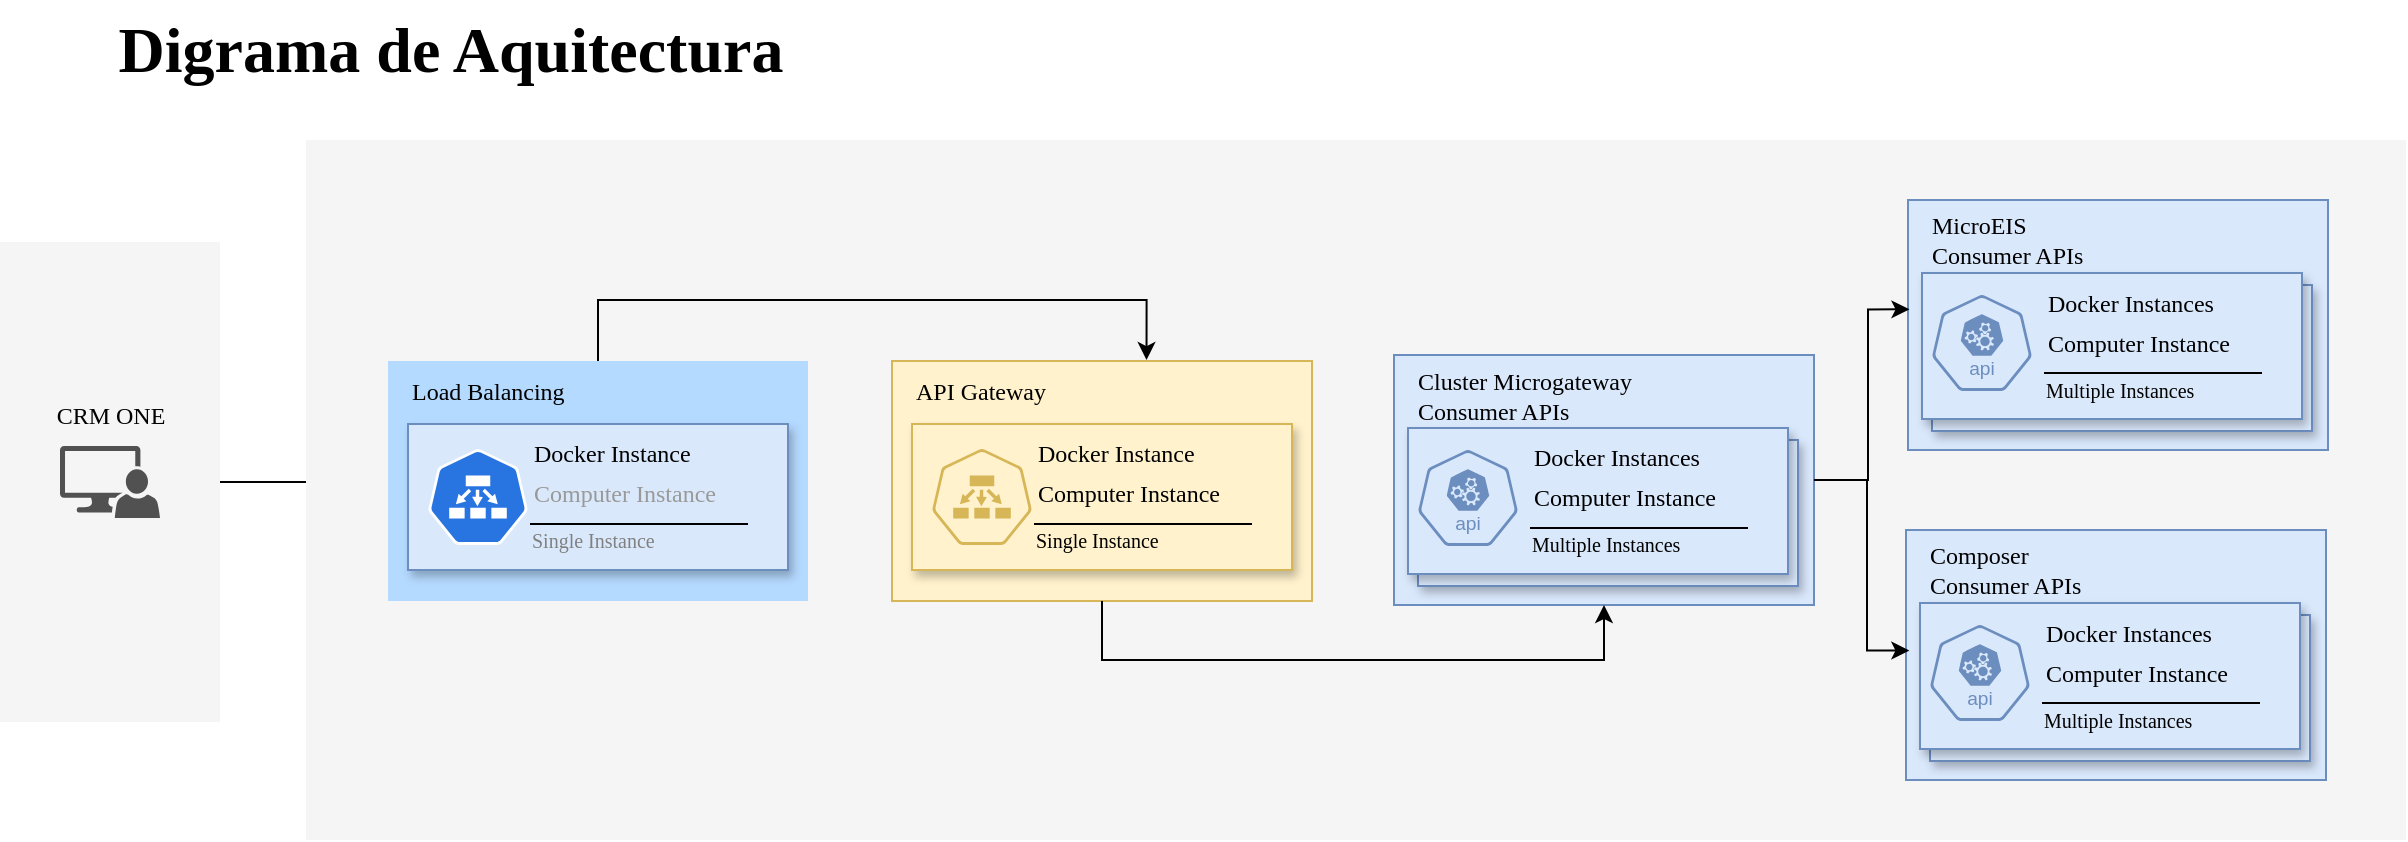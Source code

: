 <mxfile version="22.1.18" type="github">
  <diagram name="Page-1" id="2YBvvXClWsGukQMizWep">
    <mxGraphModel dx="1460" dy="1103" grid="1" gridSize="10" guides="1" tooltips="1" connect="1" arrows="1" fold="1" page="1" pageScale="1" pageWidth="850" pageHeight="1100" math="0" shadow="0">
      <root>
        <mxCell id="0" />
        <mxCell id="1" parent="0" />
        <mxCell id="VI5VEpIVLjL-skiSAM5E-142" value="" style="group" vertex="1" connectable="0" parent="1">
          <mxGeometry y="110" width="1203" height="350" as="geometry" />
        </mxCell>
        <mxCell id="VI5VEpIVLjL-skiSAM5E-93" value="" style="group" vertex="1" connectable="0" parent="VI5VEpIVLjL-skiSAM5E-142">
          <mxGeometry y="51" width="110" height="240" as="geometry" />
        </mxCell>
        <mxCell id="VI5VEpIVLjL-skiSAM5E-4" value="" style="verticalLabelPosition=bottom;verticalAlign=top;html=1;shape=mxgraph.basic.rect;fillColor2=none;strokeWidth=1;size=20;indent=5;fillColor=#f5f5f5;strokeColor=none;fontColor=#333333;" vertex="1" parent="VI5VEpIVLjL-skiSAM5E-93">
          <mxGeometry width="110" height="240" as="geometry" />
        </mxCell>
        <mxCell id="VI5VEpIVLjL-skiSAM5E-5" value="CRM ONE" style="text;html=1;align=center;verticalAlign=middle;resizable=0;points=[];autosize=1;strokeColor=none;fillColor=none;fontFamily=Verdana;" vertex="1" parent="VI5VEpIVLjL-skiSAM5E-93">
          <mxGeometry x="15" y="72" width="80" height="30" as="geometry" />
        </mxCell>
        <mxCell id="VI5VEpIVLjL-skiSAM5E-7" value="" style="sketch=0;pointerEvents=1;shadow=0;dashed=0;html=1;strokeColor=none;labelPosition=center;verticalLabelPosition=bottom;verticalAlign=top;align=center;fillColor=#515151;shape=mxgraph.mscae.system_center.admin_console" vertex="1" parent="VI5VEpIVLjL-skiSAM5E-93">
          <mxGeometry x="30" y="102" width="50" height="36" as="geometry" />
        </mxCell>
        <mxCell id="VI5VEpIVLjL-skiSAM5E-94" style="edgeStyle=orthogonalEdgeStyle;rounded=0;orthogonalLoop=1;jettySize=auto;html=1;entryX=0;entryY=0.5;entryDx=0;entryDy=0;" edge="1" parent="VI5VEpIVLjL-skiSAM5E-142" source="VI5VEpIVLjL-skiSAM5E-4" target="VI5VEpIVLjL-skiSAM5E-59">
          <mxGeometry relative="1" as="geometry" />
        </mxCell>
        <mxCell id="VI5VEpIVLjL-skiSAM5E-19" value="" style="verticalLabelPosition=bottom;verticalAlign=top;html=1;shape=mxgraph.basic.rect;fillColor2=none;strokeWidth=1;size=20;indent=5;fillColor=#f5f5f5;strokeColor=none;fontColor=#333333;" vertex="1" parent="VI5VEpIVLjL-skiSAM5E-142">
          <mxGeometry x="153" width="1050" height="350" as="geometry" />
        </mxCell>
        <mxCell id="VI5VEpIVLjL-skiSAM5E-88" value="" style="group" vertex="1" connectable="0" parent="VI5VEpIVLjL-skiSAM5E-142">
          <mxGeometry x="194" y="110.5" width="211" height="120" as="geometry" />
        </mxCell>
        <mxCell id="VI5VEpIVLjL-skiSAM5E-59" value="" style="whiteSpace=wrap;html=1;movable=1;resizable=1;rotatable=1;deletable=1;editable=1;locked=0;connectable=1;fillColor=#B5DAFF;strokeColor=none;" vertex="1" parent="VI5VEpIVLjL-skiSAM5E-88">
          <mxGeometry width="210" height="120" as="geometry" />
        </mxCell>
        <mxCell id="VI5VEpIVLjL-skiSAM5E-60" value="" style="verticalLabelPosition=bottom;verticalAlign=top;html=1;shape=mxgraph.basic.rect;fillColor2=none;strokeWidth=1;size=20;indent=5;strokeColor=#6c8ebf;shadow=1;fillColor=#dae8fc;movable=1;resizable=1;rotatable=1;deletable=1;editable=1;locked=0;connectable=1;" vertex="1" parent="VI5VEpIVLjL-skiSAM5E-88">
          <mxGeometry x="10" y="31.5" width="190" height="73" as="geometry" />
        </mxCell>
        <mxCell id="VI5VEpIVLjL-skiSAM5E-62" value="Docker Instance" style="text;html=1;align=left;verticalAlign=middle;resizable=1;points=[];autosize=1;strokeColor=none;fillColor=none;fontFamily=Verdana;movable=1;rotatable=1;deletable=1;editable=1;locked=0;connectable=1;" vertex="1" parent="VI5VEpIVLjL-skiSAM5E-88">
          <mxGeometry x="71" y="31.5" width="120" height="30" as="geometry" />
        </mxCell>
        <mxCell id="VI5VEpIVLjL-skiSAM5E-63" value="Single Instance" style="text;html=1;align=left;verticalAlign=middle;resizable=1;points=[];autosize=1;strokeColor=none;fillColor=none;fontFamily=Verdana;fontSize=10;fontColor=#808080;movable=1;rotatable=1;deletable=1;editable=1;locked=0;connectable=1;" vertex="1" parent="VI5VEpIVLjL-skiSAM5E-88">
          <mxGeometry x="70" y="74.5" width="100" height="30" as="geometry" />
        </mxCell>
        <mxCell id="VI5VEpIVLjL-skiSAM5E-64" value="&lt;font&gt;Computer Instance&lt;/font&gt;" style="text;html=1;align=left;verticalAlign=middle;resizable=1;points=[];autosize=1;strokeColor=none;fillColor=none;fontFamily=Verdana;fontColor=#999999;movable=1;rotatable=1;deletable=1;editable=1;locked=0;connectable=1;" vertex="1" parent="VI5VEpIVLjL-skiSAM5E-88">
          <mxGeometry x="71" y="51.5" width="140" height="30" as="geometry" />
        </mxCell>
        <mxCell id="VI5VEpIVLjL-skiSAM5E-65" value="" style="endArrow=none;html=1;rounded=0;movable=1;resizable=1;rotatable=1;deletable=1;editable=1;locked=0;connectable=1;" edge="1" parent="VI5VEpIVLjL-skiSAM5E-88">
          <mxGeometry width="50" height="50" relative="1" as="geometry">
            <mxPoint x="71" y="81.5" as="sourcePoint" />
            <mxPoint x="180" y="81.5" as="targetPoint" />
          </mxGeometry>
        </mxCell>
        <mxCell id="VI5VEpIVLjL-skiSAM5E-66" value="Load Balancing" style="text;html=1;align=left;verticalAlign=middle;resizable=1;points=[];autosize=1;strokeColor=none;fillColor=none;fontFamily=Verdana;movable=1;rotatable=1;deletable=1;editable=1;locked=0;connectable=1;" vertex="1" parent="VI5VEpIVLjL-skiSAM5E-88">
          <mxGeometry x="10" width="110" height="30" as="geometry" />
        </mxCell>
        <mxCell id="VI5VEpIVLjL-skiSAM5E-87" value="" style="aspect=fixed;sketch=0;html=1;dashed=0;whitespace=wrap;fillColor=#2875E2;strokeColor=#ffffff;points=[[0.005,0.63,0],[0.1,0.2,0],[0.9,0.2,0],[0.5,0,0],[0.995,0.63,0],[0.72,0.99,0],[0.5,1,0],[0.28,0.99,0]];shape=mxgraph.kubernetes.icon2;prIcon=ep" vertex="1" parent="VI5VEpIVLjL-skiSAM5E-88">
          <mxGeometry x="20" y="44" width="50" height="48" as="geometry" />
        </mxCell>
        <mxCell id="VI5VEpIVLjL-skiSAM5E-89" value="" style="group" vertex="1" connectable="0" parent="VI5VEpIVLjL-skiSAM5E-142">
          <mxGeometry x="446" y="110.5" width="211" height="120" as="geometry" />
        </mxCell>
        <mxCell id="VI5VEpIVLjL-skiSAM5E-43" value="" style="whiteSpace=wrap;html=1;movable=1;resizable=1;rotatable=1;deletable=1;editable=1;locked=0;connectable=1;strokeColor=#d6b656;fillColor=#fff2cc;" vertex="1" parent="VI5VEpIVLjL-skiSAM5E-89">
          <mxGeometry width="210" height="120" as="geometry" />
        </mxCell>
        <mxCell id="VI5VEpIVLjL-skiSAM5E-39" value="" style="verticalLabelPosition=bottom;verticalAlign=top;html=1;shape=mxgraph.basic.rect;fillColor2=none;strokeWidth=1;size=20;indent=5;strokeColor=#d6b656;shadow=1;fillColor=#fff2cc;movable=1;resizable=1;rotatable=1;deletable=1;editable=1;locked=0;connectable=1;" vertex="1" parent="VI5VEpIVLjL-skiSAM5E-89">
          <mxGeometry x="10" y="31.5" width="190" height="73" as="geometry" />
        </mxCell>
        <mxCell id="VI5VEpIVLjL-skiSAM5E-40" value="" style="aspect=fixed;sketch=0;html=1;dashed=0;whitespace=wrap;points=[[0.005,0.63,0],[0.1,0.2,0],[0.9,0.2,0],[0.5,0,0],[0.995,0.63,0],[0.72,0.99,0],[0.5,1,0],[0.28,0.99,0]];shape=mxgraph.kubernetes.icon2;prIcon=ep;movable=1;resizable=1;rotatable=1;deletable=1;editable=1;locked=0;connectable=1;strokeColor=#d6b656;fillColor=#fff2cc;" vertex="1" parent="VI5VEpIVLjL-skiSAM5E-89">
          <mxGeometry x="20" y="44" width="50" height="48" as="geometry" />
        </mxCell>
        <mxCell id="VI5VEpIVLjL-skiSAM5E-29" value="Docker Instance" style="text;html=1;align=left;verticalAlign=middle;resizable=1;points=[];autosize=1;strokeColor=none;fillColor=none;fontFamily=Verdana;movable=1;rotatable=1;deletable=1;editable=1;locked=0;connectable=1;" vertex="1" parent="VI5VEpIVLjL-skiSAM5E-89">
          <mxGeometry x="71" y="31.5" width="120" height="30" as="geometry" />
        </mxCell>
        <mxCell id="VI5VEpIVLjL-skiSAM5E-37" value="Single Instance" style="text;html=1;align=left;verticalAlign=middle;resizable=1;points=[];autosize=1;strokeColor=none;fillColor=none;fontFamily=Verdana;fontSize=10;movable=1;rotatable=1;deletable=1;editable=1;locked=0;connectable=1;" vertex="1" parent="VI5VEpIVLjL-skiSAM5E-89">
          <mxGeometry x="70" y="74.5" width="100" height="30" as="geometry" />
        </mxCell>
        <mxCell id="VI5VEpIVLjL-skiSAM5E-38" value="&lt;font&gt;Computer Instance&lt;/font&gt;" style="text;html=1;align=left;verticalAlign=middle;resizable=1;points=[];autosize=1;strokeColor=none;fillColor=none;fontFamily=Verdana;movable=1;rotatable=1;deletable=1;editable=1;locked=0;connectable=1;" vertex="1" parent="VI5VEpIVLjL-skiSAM5E-89">
          <mxGeometry x="71" y="51.5" width="140" height="30" as="geometry" />
        </mxCell>
        <mxCell id="VI5VEpIVLjL-skiSAM5E-46" value="" style="endArrow=none;html=1;rounded=0;movable=1;resizable=1;rotatable=1;deletable=1;editable=1;locked=0;connectable=1;fillColor=#fff2cc;strokeColor=#000000;" edge="1" parent="VI5VEpIVLjL-skiSAM5E-89">
          <mxGeometry width="50" height="50" relative="1" as="geometry">
            <mxPoint x="71" y="81.5" as="sourcePoint" />
            <mxPoint x="180" y="81.5" as="targetPoint" />
          </mxGeometry>
        </mxCell>
        <mxCell id="VI5VEpIVLjL-skiSAM5E-41" value="API Gateway" style="text;html=1;align=left;verticalAlign=middle;resizable=1;points=[];autosize=1;strokeColor=none;fillColor=none;fontFamily=Verdana;movable=1;rotatable=1;deletable=1;editable=1;locked=0;connectable=1;" vertex="1" parent="VI5VEpIVLjL-skiSAM5E-89">
          <mxGeometry x="10" width="100" height="30" as="geometry" />
        </mxCell>
        <mxCell id="VI5VEpIVLjL-skiSAM5E-90" value="" style="group" vertex="1" connectable="0" parent="VI5VEpIVLjL-skiSAM5E-142">
          <mxGeometry x="697" y="107.5" width="210" height="125" as="geometry" />
        </mxCell>
        <mxCell id="VI5VEpIVLjL-skiSAM5E-69" value="" style="whiteSpace=wrap;html=1;movable=1;resizable=1;rotatable=1;deletable=1;editable=1;locked=0;connectable=1;strokeColor=#6c8ebf;fillColor=#dae8fc;" vertex="1" parent="VI5VEpIVLjL-skiSAM5E-90">
          <mxGeometry width="210" height="125" as="geometry" />
        </mxCell>
        <mxCell id="VI5VEpIVLjL-skiSAM5E-78" value="" style="verticalLabelPosition=bottom;verticalAlign=top;html=1;shape=mxgraph.basic.rect;fillColor2=none;strokeWidth=1;size=20;indent=5;strokeColor=#6c8ebf;shadow=1;fillColor=#dae8fc;movable=1;resizable=1;rotatable=1;deletable=1;editable=1;locked=0;connectable=1;" vertex="1" parent="VI5VEpIVLjL-skiSAM5E-90">
          <mxGeometry x="12" y="42.5" width="190" height="73" as="geometry" />
        </mxCell>
        <mxCell id="VI5VEpIVLjL-skiSAM5E-70" value="" style="verticalLabelPosition=bottom;verticalAlign=top;html=1;shape=mxgraph.basic.rect;fillColor2=none;strokeWidth=1;size=20;indent=5;strokeColor=#6c8ebf;shadow=1;fillColor=#dae8fc;movable=1;resizable=1;rotatable=1;deletable=1;editable=1;locked=0;connectable=1;" vertex="1" parent="VI5VEpIVLjL-skiSAM5E-90">
          <mxGeometry x="7" y="36.5" width="190" height="73" as="geometry" />
        </mxCell>
        <mxCell id="VI5VEpIVLjL-skiSAM5E-72" value="Docker Instances" style="text;html=1;align=left;verticalAlign=middle;resizable=1;points=[];autosize=1;strokeColor=none;fillColor=none;fontFamily=Verdana;movable=1;rotatable=1;deletable=1;editable=1;locked=0;connectable=1;" vertex="1" parent="VI5VEpIVLjL-skiSAM5E-90">
          <mxGeometry x="68" y="36.5" width="122" height="30" as="geometry" />
        </mxCell>
        <mxCell id="VI5VEpIVLjL-skiSAM5E-73" value="Multiple Instances" style="text;html=1;align=left;verticalAlign=middle;resizable=1;points=[];autosize=1;strokeColor=none;fillColor=none;fontFamily=Verdana;fontSize=10;movable=1;rotatable=1;deletable=1;editable=1;locked=0;connectable=1;" vertex="1" parent="VI5VEpIVLjL-skiSAM5E-90">
          <mxGeometry x="67" y="79.5" width="110" height="30" as="geometry" />
        </mxCell>
        <mxCell id="VI5VEpIVLjL-skiSAM5E-74" value="&lt;font&gt;Computer Instance&lt;/font&gt;" style="text;html=1;align=left;verticalAlign=middle;resizable=1;points=[];autosize=1;strokeColor=none;fillColor=none;fontFamily=Verdana;movable=1;rotatable=1;deletable=1;editable=1;locked=0;connectable=1;" vertex="1" parent="VI5VEpIVLjL-skiSAM5E-90">
          <mxGeometry x="68" y="56.5" width="122" height="30" as="geometry" />
        </mxCell>
        <mxCell id="VI5VEpIVLjL-skiSAM5E-75" value="" style="endArrow=none;html=1;rounded=0;movable=1;resizable=1;rotatable=1;deletable=1;editable=1;locked=0;connectable=1;fillColor=#dae8fc;strokeColor=#000000;" edge="1" parent="VI5VEpIVLjL-skiSAM5E-90">
          <mxGeometry width="50" height="50" relative="1" as="geometry">
            <mxPoint x="68" y="86.5" as="sourcePoint" />
            <mxPoint x="177" y="86.5" as="targetPoint" />
          </mxGeometry>
        </mxCell>
        <mxCell id="VI5VEpIVLjL-skiSAM5E-76" value="Cluster Microgateway &lt;br&gt;Consumer APIs" style="text;html=1;align=left;verticalAlign=middle;resizable=1;points=[];autosize=1;strokeColor=none;fillColor=none;fontFamily=Verdana;movable=1;rotatable=1;deletable=1;editable=1;locked=0;connectable=1;" vertex="1" parent="VI5VEpIVLjL-skiSAM5E-90">
          <mxGeometry x="10" width="150" height="40" as="geometry" />
        </mxCell>
        <mxCell id="VI5VEpIVLjL-skiSAM5E-82" value="" style="aspect=fixed;sketch=0;html=1;dashed=0;whitespace=wrap;fillColor=#dae8fc;strokeColor=#6c8ebf;points=[[0.005,0.63,0],[0.1,0.2,0],[0.9,0.2,0],[0.5,0,0],[0.995,0.63,0],[0.72,0.99,0],[0.5,1,0],[0.28,0.99,0]];shape=mxgraph.kubernetes.icon2;kubernetesLabel=1;prIcon=api" vertex="1" parent="VI5VEpIVLjL-skiSAM5E-90">
          <mxGeometry x="12" y="47.5" width="50" height="48" as="geometry" />
        </mxCell>
        <mxCell id="VI5VEpIVLjL-skiSAM5E-98" style="edgeStyle=orthogonalEdgeStyle;rounded=0;orthogonalLoop=1;jettySize=auto;html=1;exitX=0.5;exitY=1;exitDx=0;exitDy=0;entryX=0.5;entryY=1;entryDx=0;entryDy=0;" edge="1" parent="VI5VEpIVLjL-skiSAM5E-142" source="VI5VEpIVLjL-skiSAM5E-43" target="VI5VEpIVLjL-skiSAM5E-69">
          <mxGeometry relative="1" as="geometry">
            <Array as="points">
              <mxPoint x="551" y="260" />
              <mxPoint x="802" y="260" />
            </Array>
          </mxGeometry>
        </mxCell>
        <mxCell id="VI5VEpIVLjL-skiSAM5E-99" style="edgeStyle=orthogonalEdgeStyle;rounded=0;orthogonalLoop=1;jettySize=auto;html=1;entryX=0.606;entryY=-0.004;entryDx=0;entryDy=0;entryPerimeter=0;exitX=0.5;exitY=0;exitDx=0;exitDy=0;" edge="1" parent="VI5VEpIVLjL-skiSAM5E-142" source="VI5VEpIVLjL-skiSAM5E-59" target="VI5VEpIVLjL-skiSAM5E-43">
          <mxGeometry relative="1" as="geometry">
            <Array as="points">
              <mxPoint x="299" y="80" />
              <mxPoint x="573" y="80" />
            </Array>
          </mxGeometry>
        </mxCell>
        <mxCell id="VI5VEpIVLjL-skiSAM5E-100" value="" style="group" vertex="1" connectable="0" parent="VI5VEpIVLjL-skiSAM5E-142">
          <mxGeometry x="953" y="195" width="210" height="125" as="geometry" />
        </mxCell>
        <mxCell id="VI5VEpIVLjL-skiSAM5E-101" value="" style="whiteSpace=wrap;html=1;movable=1;resizable=1;rotatable=1;deletable=1;editable=1;locked=0;connectable=1;strokeColor=#6c8ebf;fillColor=#dae8fc;" vertex="1" parent="VI5VEpIVLjL-skiSAM5E-100">
          <mxGeometry width="210" height="125" as="geometry" />
        </mxCell>
        <mxCell id="VI5VEpIVLjL-skiSAM5E-102" value="" style="verticalLabelPosition=bottom;verticalAlign=top;html=1;shape=mxgraph.basic.rect;fillColor2=none;strokeWidth=1;size=20;indent=5;strokeColor=#6c8ebf;shadow=1;fillColor=#dae8fc;movable=1;resizable=1;rotatable=1;deletable=1;editable=1;locked=0;connectable=1;" vertex="1" parent="VI5VEpIVLjL-skiSAM5E-100">
          <mxGeometry x="12" y="42.5" width="190" height="73" as="geometry" />
        </mxCell>
        <mxCell id="VI5VEpIVLjL-skiSAM5E-103" value="" style="verticalLabelPosition=bottom;verticalAlign=top;html=1;shape=mxgraph.basic.rect;fillColor2=none;strokeWidth=1;size=20;indent=5;strokeColor=#6c8ebf;shadow=1;fillColor=#dae8fc;movable=1;resizable=1;rotatable=1;deletable=1;editable=1;locked=0;connectable=1;" vertex="1" parent="VI5VEpIVLjL-skiSAM5E-100">
          <mxGeometry x="7" y="36.5" width="190" height="73" as="geometry" />
        </mxCell>
        <mxCell id="VI5VEpIVLjL-skiSAM5E-104" value="Docker Instances" style="text;html=1;align=left;verticalAlign=middle;resizable=1;points=[];autosize=1;strokeColor=none;fillColor=none;fontFamily=Verdana;movable=1;rotatable=1;deletable=1;editable=1;locked=0;connectable=1;" vertex="1" parent="VI5VEpIVLjL-skiSAM5E-100">
          <mxGeometry x="68" y="36.5" width="122" height="30" as="geometry" />
        </mxCell>
        <mxCell id="VI5VEpIVLjL-skiSAM5E-105" value="Multiple Instances" style="text;html=1;align=left;verticalAlign=middle;resizable=1;points=[];autosize=1;strokeColor=none;fillColor=none;fontFamily=Verdana;fontSize=10;movable=1;rotatable=1;deletable=1;editable=1;locked=0;connectable=1;" vertex="1" parent="VI5VEpIVLjL-skiSAM5E-100">
          <mxGeometry x="67" y="79.5" width="110" height="30" as="geometry" />
        </mxCell>
        <mxCell id="VI5VEpIVLjL-skiSAM5E-106" value="&lt;font&gt;Computer Instance&lt;/font&gt;" style="text;html=1;align=left;verticalAlign=middle;resizable=1;points=[];autosize=1;strokeColor=none;fillColor=none;fontFamily=Verdana;movable=1;rotatable=1;deletable=1;editable=1;locked=0;connectable=1;" vertex="1" parent="VI5VEpIVLjL-skiSAM5E-100">
          <mxGeometry x="68" y="56.5" width="122" height="30" as="geometry" />
        </mxCell>
        <mxCell id="VI5VEpIVLjL-skiSAM5E-107" value="" style="endArrow=none;html=1;rounded=0;movable=1;resizable=1;rotatable=1;deletable=1;editable=1;locked=0;connectable=1;fillColor=#dae8fc;strokeColor=#000000;" edge="1" parent="VI5VEpIVLjL-skiSAM5E-100">
          <mxGeometry width="50" height="50" relative="1" as="geometry">
            <mxPoint x="68" y="86.5" as="sourcePoint" />
            <mxPoint x="177" y="86.5" as="targetPoint" />
          </mxGeometry>
        </mxCell>
        <mxCell id="VI5VEpIVLjL-skiSAM5E-108" value="Composer&lt;br&gt;Consumer APIs" style="text;html=1;align=left;verticalAlign=middle;resizable=1;points=[];autosize=1;strokeColor=none;fillColor=none;fontFamily=Verdana;movable=1;rotatable=1;deletable=1;editable=1;locked=0;connectable=1;" vertex="1" parent="VI5VEpIVLjL-skiSAM5E-100">
          <mxGeometry x="10" width="120" height="40" as="geometry" />
        </mxCell>
        <mxCell id="VI5VEpIVLjL-skiSAM5E-109" value="" style="aspect=fixed;sketch=0;html=1;dashed=0;whitespace=wrap;fillColor=#dae8fc;strokeColor=#6c8ebf;points=[[0.005,0.63,0],[0.1,0.2,0],[0.9,0.2,0],[0.5,0,0],[0.995,0.63,0],[0.72,0.99,0],[0.5,1,0],[0.28,0.99,0]];shape=mxgraph.kubernetes.icon2;kubernetesLabel=1;prIcon=api" vertex="1" parent="VI5VEpIVLjL-skiSAM5E-100">
          <mxGeometry x="12" y="47.5" width="50" height="48" as="geometry" />
        </mxCell>
        <mxCell id="VI5VEpIVLjL-skiSAM5E-120" value="" style="group" vertex="1" connectable="0" parent="VI5VEpIVLjL-skiSAM5E-142">
          <mxGeometry x="954" y="30" width="210" height="125" as="geometry" />
        </mxCell>
        <mxCell id="VI5VEpIVLjL-skiSAM5E-121" value="" style="whiteSpace=wrap;html=1;movable=1;resizable=1;rotatable=1;deletable=1;editable=1;locked=0;connectable=1;strokeColor=#6c8ebf;fillColor=#dae8fc;" vertex="1" parent="VI5VEpIVLjL-skiSAM5E-120">
          <mxGeometry width="210" height="125" as="geometry" />
        </mxCell>
        <mxCell id="VI5VEpIVLjL-skiSAM5E-122" value="" style="verticalLabelPosition=bottom;verticalAlign=top;html=1;shape=mxgraph.basic.rect;fillColor2=none;strokeWidth=1;size=20;indent=5;strokeColor=#6c8ebf;shadow=1;fillColor=#dae8fc;movable=1;resizable=1;rotatable=1;deletable=1;editable=1;locked=0;connectable=1;" vertex="1" parent="VI5VEpIVLjL-skiSAM5E-120">
          <mxGeometry x="12" y="42.5" width="190" height="73" as="geometry" />
        </mxCell>
        <mxCell id="VI5VEpIVLjL-skiSAM5E-123" value="" style="verticalLabelPosition=bottom;verticalAlign=top;html=1;shape=mxgraph.basic.rect;fillColor2=none;strokeWidth=1;size=20;indent=5;strokeColor=#6c8ebf;shadow=1;fillColor=#dae8fc;movable=1;resizable=1;rotatable=1;deletable=1;editable=1;locked=0;connectable=1;" vertex="1" parent="VI5VEpIVLjL-skiSAM5E-120">
          <mxGeometry x="7" y="36.5" width="190" height="73" as="geometry" />
        </mxCell>
        <mxCell id="VI5VEpIVLjL-skiSAM5E-124" value="Docker Instances" style="text;html=1;align=left;verticalAlign=middle;resizable=1;points=[];autosize=1;strokeColor=none;fillColor=none;fontFamily=Verdana;movable=1;rotatable=1;deletable=1;editable=1;locked=0;connectable=1;" vertex="1" parent="VI5VEpIVLjL-skiSAM5E-120">
          <mxGeometry x="68" y="36.5" width="122" height="30" as="geometry" />
        </mxCell>
        <mxCell id="VI5VEpIVLjL-skiSAM5E-125" value="Multiple Instances" style="text;html=1;align=left;verticalAlign=middle;resizable=1;points=[];autosize=1;strokeColor=none;fillColor=none;fontFamily=Verdana;fontSize=10;movable=1;rotatable=1;deletable=1;editable=1;locked=0;connectable=1;" vertex="1" parent="VI5VEpIVLjL-skiSAM5E-120">
          <mxGeometry x="67" y="79.5" width="110" height="30" as="geometry" />
        </mxCell>
        <mxCell id="VI5VEpIVLjL-skiSAM5E-126" value="&lt;font&gt;Computer Instance&lt;/font&gt;" style="text;html=1;align=left;verticalAlign=middle;resizable=1;points=[];autosize=1;strokeColor=none;fillColor=none;fontFamily=Verdana;movable=1;rotatable=1;deletable=1;editable=1;locked=0;connectable=1;" vertex="1" parent="VI5VEpIVLjL-skiSAM5E-120">
          <mxGeometry x="68" y="56.5" width="122" height="30" as="geometry" />
        </mxCell>
        <mxCell id="VI5VEpIVLjL-skiSAM5E-127" value="" style="endArrow=none;html=1;rounded=0;movable=1;resizable=1;rotatable=1;deletable=1;editable=1;locked=0;connectable=1;fillColor=#dae8fc;strokeColor=#000000;" edge="1" parent="VI5VEpIVLjL-skiSAM5E-120">
          <mxGeometry width="50" height="50" relative="1" as="geometry">
            <mxPoint x="68" y="86.5" as="sourcePoint" />
            <mxPoint x="177" y="86.5" as="targetPoint" />
          </mxGeometry>
        </mxCell>
        <mxCell id="VI5VEpIVLjL-skiSAM5E-128" value="MicroEIS&lt;br&gt;Consumer APIs" style="text;html=1;align=left;verticalAlign=middle;resizable=1;points=[];autosize=1;strokeColor=none;fillColor=none;fontFamily=Verdana;movable=1;rotatable=1;deletable=1;editable=1;locked=0;connectable=1;" vertex="1" parent="VI5VEpIVLjL-skiSAM5E-120">
          <mxGeometry x="10" width="120" height="40" as="geometry" />
        </mxCell>
        <mxCell id="VI5VEpIVLjL-skiSAM5E-129" value="" style="aspect=fixed;sketch=0;html=1;dashed=0;whitespace=wrap;fillColor=#dae8fc;strokeColor=#6c8ebf;points=[[0.005,0.63,0],[0.1,0.2,0],[0.9,0.2,0],[0.5,0,0],[0.995,0.63,0],[0.72,0.99,0],[0.5,1,0],[0.28,0.99,0]];shape=mxgraph.kubernetes.icon2;kubernetesLabel=1;prIcon=api" vertex="1" parent="VI5VEpIVLjL-skiSAM5E-120">
          <mxGeometry x="12" y="47.5" width="50" height="48" as="geometry" />
        </mxCell>
        <mxCell id="VI5VEpIVLjL-skiSAM5E-140" style="edgeStyle=orthogonalEdgeStyle;rounded=0;orthogonalLoop=1;jettySize=auto;html=1;entryX=-0.033;entryY=0.249;entryDx=0;entryDy=0;entryPerimeter=0;" edge="1" parent="VI5VEpIVLjL-skiSAM5E-142" source="VI5VEpIVLjL-skiSAM5E-69" target="VI5VEpIVLjL-skiSAM5E-123">
          <mxGeometry relative="1" as="geometry" />
        </mxCell>
        <mxCell id="VI5VEpIVLjL-skiSAM5E-141" style="edgeStyle=orthogonalEdgeStyle;rounded=0;orthogonalLoop=1;jettySize=auto;html=1;exitX=1;exitY=0.5;exitDx=0;exitDy=0;entryX=-0.028;entryY=0.326;entryDx=0;entryDy=0;entryPerimeter=0;" edge="1" parent="VI5VEpIVLjL-skiSAM5E-142" source="VI5VEpIVLjL-skiSAM5E-69" target="VI5VEpIVLjL-skiSAM5E-103">
          <mxGeometry relative="1" as="geometry" />
        </mxCell>
        <mxCell id="VI5VEpIVLjL-skiSAM5E-143" value="Digrama de Aquitectura" style="text;html=1;align=center;verticalAlign=middle;resizable=0;points=[];autosize=1;strokeColor=none;fillColor=none;fontSize=32;fontStyle=1;fontFamily=Verdana;" vertex="1" parent="1">
          <mxGeometry y="40" width="450" height="50" as="geometry" />
        </mxCell>
      </root>
    </mxGraphModel>
  </diagram>
</mxfile>

